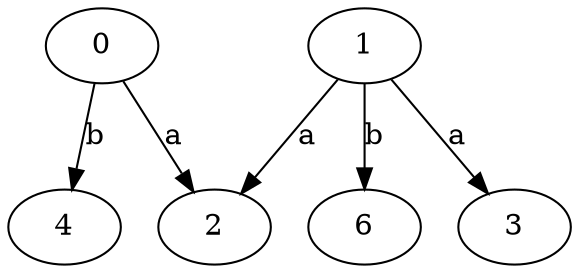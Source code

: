 strict digraph  {
0;
2;
3;
4;
6;
1;
0 -> 2  [label=a];
0 -> 4  [label=b];
1 -> 2  [label=a];
1 -> 3  [label=a];
1 -> 6  [label=b];
}
